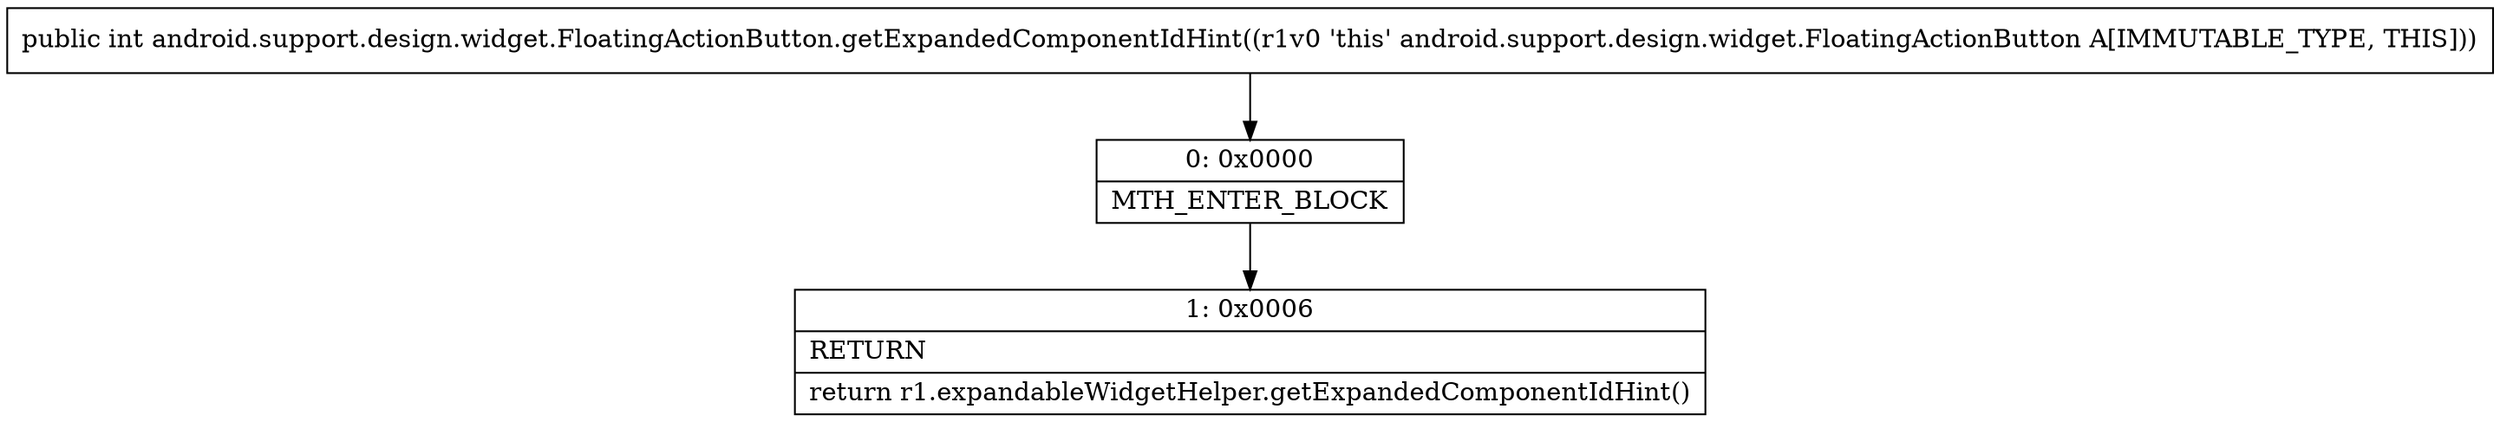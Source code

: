 digraph "CFG forandroid.support.design.widget.FloatingActionButton.getExpandedComponentIdHint()I" {
Node_0 [shape=record,label="{0\:\ 0x0000|MTH_ENTER_BLOCK\l}"];
Node_1 [shape=record,label="{1\:\ 0x0006|RETURN\l|return r1.expandableWidgetHelper.getExpandedComponentIdHint()\l}"];
MethodNode[shape=record,label="{public int android.support.design.widget.FloatingActionButton.getExpandedComponentIdHint((r1v0 'this' android.support.design.widget.FloatingActionButton A[IMMUTABLE_TYPE, THIS])) }"];
MethodNode -> Node_0;
Node_0 -> Node_1;
}

